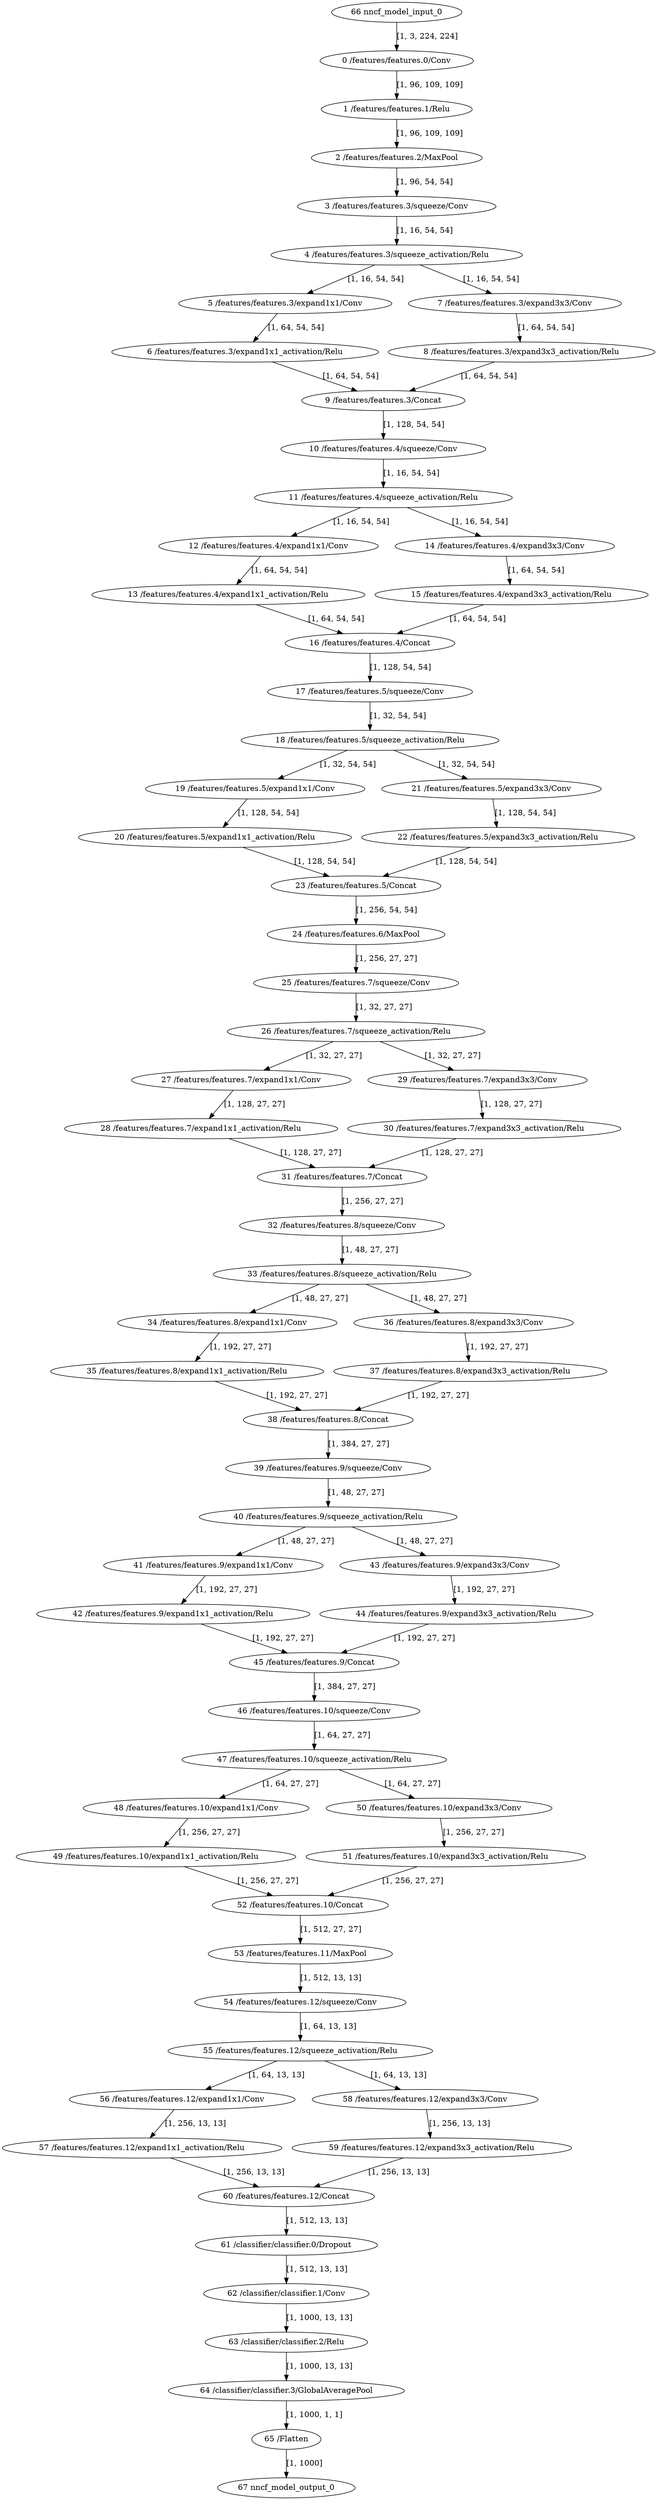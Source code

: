 strict digraph  {
"0 /features/features.0/Conv" [id=0, type=Conv];
"1 /features/features.1/Relu" [id=1, type=Relu];
"2 /features/features.2/MaxPool" [id=2, type=MaxPool];
"3 /features/features.3/squeeze/Conv" [id=3, type=Conv];
"4 /features/features.3/squeeze_activation/Relu" [id=4, type=Relu];
"5 /features/features.3/expand1x1/Conv" [id=5, type=Conv];
"6 /features/features.3/expand1x1_activation/Relu" [id=6, type=Relu];
"7 /features/features.3/expand3x3/Conv" [id=7, type=Conv];
"8 /features/features.3/expand3x3_activation/Relu" [id=8, type=Relu];
"9 /features/features.3/Concat" [id=9, type=Concat];
"10 /features/features.4/squeeze/Conv" [id=10, type=Conv];
"11 /features/features.4/squeeze_activation/Relu" [id=11, type=Relu];
"12 /features/features.4/expand1x1/Conv" [id=12, type=Conv];
"13 /features/features.4/expand1x1_activation/Relu" [id=13, type=Relu];
"14 /features/features.4/expand3x3/Conv" [id=14, type=Conv];
"15 /features/features.4/expand3x3_activation/Relu" [id=15, type=Relu];
"16 /features/features.4/Concat" [id=16, type=Concat];
"17 /features/features.5/squeeze/Conv" [id=17, type=Conv];
"18 /features/features.5/squeeze_activation/Relu" [id=18, type=Relu];
"19 /features/features.5/expand1x1/Conv" [id=19, type=Conv];
"20 /features/features.5/expand1x1_activation/Relu" [id=20, type=Relu];
"21 /features/features.5/expand3x3/Conv" [id=21, type=Conv];
"22 /features/features.5/expand3x3_activation/Relu" [id=22, type=Relu];
"23 /features/features.5/Concat" [id=23, type=Concat];
"24 /features/features.6/MaxPool" [id=24, type=MaxPool];
"25 /features/features.7/squeeze/Conv" [id=25, type=Conv];
"26 /features/features.7/squeeze_activation/Relu" [id=26, type=Relu];
"27 /features/features.7/expand1x1/Conv" [id=27, type=Conv];
"28 /features/features.7/expand1x1_activation/Relu" [id=28, type=Relu];
"29 /features/features.7/expand3x3/Conv" [id=29, type=Conv];
"30 /features/features.7/expand3x3_activation/Relu" [id=30, type=Relu];
"31 /features/features.7/Concat" [id=31, type=Concat];
"32 /features/features.8/squeeze/Conv" [id=32, type=Conv];
"33 /features/features.8/squeeze_activation/Relu" [id=33, type=Relu];
"34 /features/features.8/expand1x1/Conv" [id=34, type=Conv];
"35 /features/features.8/expand1x1_activation/Relu" [id=35, type=Relu];
"36 /features/features.8/expand3x3/Conv" [id=36, type=Conv];
"37 /features/features.8/expand3x3_activation/Relu" [id=37, type=Relu];
"38 /features/features.8/Concat" [id=38, type=Concat];
"39 /features/features.9/squeeze/Conv" [id=39, type=Conv];
"40 /features/features.9/squeeze_activation/Relu" [id=40, type=Relu];
"41 /features/features.9/expand1x1/Conv" [id=41, type=Conv];
"42 /features/features.9/expand1x1_activation/Relu" [id=42, type=Relu];
"43 /features/features.9/expand3x3/Conv" [id=43, type=Conv];
"44 /features/features.9/expand3x3_activation/Relu" [id=44, type=Relu];
"45 /features/features.9/Concat" [id=45, type=Concat];
"46 /features/features.10/squeeze/Conv" [id=46, type=Conv];
"47 /features/features.10/squeeze_activation/Relu" [id=47, type=Relu];
"48 /features/features.10/expand1x1/Conv" [id=48, type=Conv];
"49 /features/features.10/expand1x1_activation/Relu" [id=49, type=Relu];
"50 /features/features.10/expand3x3/Conv" [id=50, type=Conv];
"51 /features/features.10/expand3x3_activation/Relu" [id=51, type=Relu];
"52 /features/features.10/Concat" [id=52, type=Concat];
"53 /features/features.11/MaxPool" [id=53, type=MaxPool];
"54 /features/features.12/squeeze/Conv" [id=54, type=Conv];
"55 /features/features.12/squeeze_activation/Relu" [id=55, type=Relu];
"56 /features/features.12/expand1x1/Conv" [id=56, type=Conv];
"57 /features/features.12/expand1x1_activation/Relu" [id=57, type=Relu];
"58 /features/features.12/expand3x3/Conv" [id=58, type=Conv];
"59 /features/features.12/expand3x3_activation/Relu" [id=59, type=Relu];
"60 /features/features.12/Concat" [id=60, type=Concat];
"61 /classifier/classifier.0/Dropout" [id=61, type=Dropout];
"62 /classifier/classifier.1/Conv" [id=62, type=Conv];
"63 /classifier/classifier.2/Relu" [id=63, type=Relu];
"64 /classifier/classifier.3/GlobalAveragePool" [id=64, type=GlobalAveragePool];
"65 /Flatten" [id=65, type=Flatten];
"66 nncf_model_input_0" [id=66, type=nncf_model_input];
"67 nncf_model_output_0" [id=67, type=nncf_model_output];
"0 /features/features.0/Conv" -> "1 /features/features.1/Relu"  [label="[1, 96, 109, 109]", style=solid];
"1 /features/features.1/Relu" -> "2 /features/features.2/MaxPool"  [label="[1, 96, 109, 109]", style=solid];
"2 /features/features.2/MaxPool" -> "3 /features/features.3/squeeze/Conv"  [label="[1, 96, 54, 54]", style=solid];
"3 /features/features.3/squeeze/Conv" -> "4 /features/features.3/squeeze_activation/Relu"  [label="[1, 16, 54, 54]", style=solid];
"4 /features/features.3/squeeze_activation/Relu" -> "5 /features/features.3/expand1x1/Conv"  [label="[1, 16, 54, 54]", style=solid];
"4 /features/features.3/squeeze_activation/Relu" -> "7 /features/features.3/expand3x3/Conv"  [label="[1, 16, 54, 54]", style=solid];
"5 /features/features.3/expand1x1/Conv" -> "6 /features/features.3/expand1x1_activation/Relu"  [label="[1, 64, 54, 54]", style=solid];
"6 /features/features.3/expand1x1_activation/Relu" -> "9 /features/features.3/Concat"  [label="[1, 64, 54, 54]", style=solid];
"7 /features/features.3/expand3x3/Conv" -> "8 /features/features.3/expand3x3_activation/Relu"  [label="[1, 64, 54, 54]", style=solid];
"8 /features/features.3/expand3x3_activation/Relu" -> "9 /features/features.3/Concat"  [label="[1, 64, 54, 54]", style=solid];
"9 /features/features.3/Concat" -> "10 /features/features.4/squeeze/Conv"  [label="[1, 128, 54, 54]", style=solid];
"10 /features/features.4/squeeze/Conv" -> "11 /features/features.4/squeeze_activation/Relu"  [label="[1, 16, 54, 54]", style=solid];
"11 /features/features.4/squeeze_activation/Relu" -> "12 /features/features.4/expand1x1/Conv"  [label="[1, 16, 54, 54]", style=solid];
"11 /features/features.4/squeeze_activation/Relu" -> "14 /features/features.4/expand3x3/Conv"  [label="[1, 16, 54, 54]", style=solid];
"12 /features/features.4/expand1x1/Conv" -> "13 /features/features.4/expand1x1_activation/Relu"  [label="[1, 64, 54, 54]", style=solid];
"13 /features/features.4/expand1x1_activation/Relu" -> "16 /features/features.4/Concat"  [label="[1, 64, 54, 54]", style=solid];
"14 /features/features.4/expand3x3/Conv" -> "15 /features/features.4/expand3x3_activation/Relu"  [label="[1, 64, 54, 54]", style=solid];
"15 /features/features.4/expand3x3_activation/Relu" -> "16 /features/features.4/Concat"  [label="[1, 64, 54, 54]", style=solid];
"16 /features/features.4/Concat" -> "17 /features/features.5/squeeze/Conv"  [label="[1, 128, 54, 54]", style=solid];
"17 /features/features.5/squeeze/Conv" -> "18 /features/features.5/squeeze_activation/Relu"  [label="[1, 32, 54, 54]", style=solid];
"18 /features/features.5/squeeze_activation/Relu" -> "19 /features/features.5/expand1x1/Conv"  [label="[1, 32, 54, 54]", style=solid];
"18 /features/features.5/squeeze_activation/Relu" -> "21 /features/features.5/expand3x3/Conv"  [label="[1, 32, 54, 54]", style=solid];
"19 /features/features.5/expand1x1/Conv" -> "20 /features/features.5/expand1x1_activation/Relu"  [label="[1, 128, 54, 54]", style=solid];
"20 /features/features.5/expand1x1_activation/Relu" -> "23 /features/features.5/Concat"  [label="[1, 128, 54, 54]", style=solid];
"21 /features/features.5/expand3x3/Conv" -> "22 /features/features.5/expand3x3_activation/Relu"  [label="[1, 128, 54, 54]", style=solid];
"22 /features/features.5/expand3x3_activation/Relu" -> "23 /features/features.5/Concat"  [label="[1, 128, 54, 54]", style=solid];
"23 /features/features.5/Concat" -> "24 /features/features.6/MaxPool"  [label="[1, 256, 54, 54]", style=solid];
"24 /features/features.6/MaxPool" -> "25 /features/features.7/squeeze/Conv"  [label="[1, 256, 27, 27]", style=solid];
"25 /features/features.7/squeeze/Conv" -> "26 /features/features.7/squeeze_activation/Relu"  [label="[1, 32, 27, 27]", style=solid];
"26 /features/features.7/squeeze_activation/Relu" -> "27 /features/features.7/expand1x1/Conv"  [label="[1, 32, 27, 27]", style=solid];
"26 /features/features.7/squeeze_activation/Relu" -> "29 /features/features.7/expand3x3/Conv"  [label="[1, 32, 27, 27]", style=solid];
"27 /features/features.7/expand1x1/Conv" -> "28 /features/features.7/expand1x1_activation/Relu"  [label="[1, 128, 27, 27]", style=solid];
"28 /features/features.7/expand1x1_activation/Relu" -> "31 /features/features.7/Concat"  [label="[1, 128, 27, 27]", style=solid];
"29 /features/features.7/expand3x3/Conv" -> "30 /features/features.7/expand3x3_activation/Relu"  [label="[1, 128, 27, 27]", style=solid];
"30 /features/features.7/expand3x3_activation/Relu" -> "31 /features/features.7/Concat"  [label="[1, 128, 27, 27]", style=solid];
"31 /features/features.7/Concat" -> "32 /features/features.8/squeeze/Conv"  [label="[1, 256, 27, 27]", style=solid];
"32 /features/features.8/squeeze/Conv" -> "33 /features/features.8/squeeze_activation/Relu"  [label="[1, 48, 27, 27]", style=solid];
"33 /features/features.8/squeeze_activation/Relu" -> "34 /features/features.8/expand1x1/Conv"  [label="[1, 48, 27, 27]", style=solid];
"33 /features/features.8/squeeze_activation/Relu" -> "36 /features/features.8/expand3x3/Conv"  [label="[1, 48, 27, 27]", style=solid];
"34 /features/features.8/expand1x1/Conv" -> "35 /features/features.8/expand1x1_activation/Relu"  [label="[1, 192, 27, 27]", style=solid];
"35 /features/features.8/expand1x1_activation/Relu" -> "38 /features/features.8/Concat"  [label="[1, 192, 27, 27]", style=solid];
"36 /features/features.8/expand3x3/Conv" -> "37 /features/features.8/expand3x3_activation/Relu"  [label="[1, 192, 27, 27]", style=solid];
"37 /features/features.8/expand3x3_activation/Relu" -> "38 /features/features.8/Concat"  [label="[1, 192, 27, 27]", style=solid];
"38 /features/features.8/Concat" -> "39 /features/features.9/squeeze/Conv"  [label="[1, 384, 27, 27]", style=solid];
"39 /features/features.9/squeeze/Conv" -> "40 /features/features.9/squeeze_activation/Relu"  [label="[1, 48, 27, 27]", style=solid];
"40 /features/features.9/squeeze_activation/Relu" -> "41 /features/features.9/expand1x1/Conv"  [label="[1, 48, 27, 27]", style=solid];
"40 /features/features.9/squeeze_activation/Relu" -> "43 /features/features.9/expand3x3/Conv"  [label="[1, 48, 27, 27]", style=solid];
"41 /features/features.9/expand1x1/Conv" -> "42 /features/features.9/expand1x1_activation/Relu"  [label="[1, 192, 27, 27]", style=solid];
"42 /features/features.9/expand1x1_activation/Relu" -> "45 /features/features.9/Concat"  [label="[1, 192, 27, 27]", style=solid];
"43 /features/features.9/expand3x3/Conv" -> "44 /features/features.9/expand3x3_activation/Relu"  [label="[1, 192, 27, 27]", style=solid];
"44 /features/features.9/expand3x3_activation/Relu" -> "45 /features/features.9/Concat"  [label="[1, 192, 27, 27]", style=solid];
"45 /features/features.9/Concat" -> "46 /features/features.10/squeeze/Conv"  [label="[1, 384, 27, 27]", style=solid];
"46 /features/features.10/squeeze/Conv" -> "47 /features/features.10/squeeze_activation/Relu"  [label="[1, 64, 27, 27]", style=solid];
"47 /features/features.10/squeeze_activation/Relu" -> "48 /features/features.10/expand1x1/Conv"  [label="[1, 64, 27, 27]", style=solid];
"47 /features/features.10/squeeze_activation/Relu" -> "50 /features/features.10/expand3x3/Conv"  [label="[1, 64, 27, 27]", style=solid];
"48 /features/features.10/expand1x1/Conv" -> "49 /features/features.10/expand1x1_activation/Relu"  [label="[1, 256, 27, 27]", style=solid];
"49 /features/features.10/expand1x1_activation/Relu" -> "52 /features/features.10/Concat"  [label="[1, 256, 27, 27]", style=solid];
"50 /features/features.10/expand3x3/Conv" -> "51 /features/features.10/expand3x3_activation/Relu"  [label="[1, 256, 27, 27]", style=solid];
"51 /features/features.10/expand3x3_activation/Relu" -> "52 /features/features.10/Concat"  [label="[1, 256, 27, 27]", style=solid];
"52 /features/features.10/Concat" -> "53 /features/features.11/MaxPool"  [label="[1, 512, 27, 27]", style=solid];
"53 /features/features.11/MaxPool" -> "54 /features/features.12/squeeze/Conv"  [label="[1, 512, 13, 13]", style=solid];
"54 /features/features.12/squeeze/Conv" -> "55 /features/features.12/squeeze_activation/Relu"  [label="[1, 64, 13, 13]", style=solid];
"55 /features/features.12/squeeze_activation/Relu" -> "56 /features/features.12/expand1x1/Conv"  [label="[1, 64, 13, 13]", style=solid];
"55 /features/features.12/squeeze_activation/Relu" -> "58 /features/features.12/expand3x3/Conv"  [label="[1, 64, 13, 13]", style=solid];
"56 /features/features.12/expand1x1/Conv" -> "57 /features/features.12/expand1x1_activation/Relu"  [label="[1, 256, 13, 13]", style=solid];
"57 /features/features.12/expand1x1_activation/Relu" -> "60 /features/features.12/Concat"  [label="[1, 256, 13, 13]", style=solid];
"58 /features/features.12/expand3x3/Conv" -> "59 /features/features.12/expand3x3_activation/Relu"  [label="[1, 256, 13, 13]", style=solid];
"59 /features/features.12/expand3x3_activation/Relu" -> "60 /features/features.12/Concat"  [label="[1, 256, 13, 13]", style=solid];
"60 /features/features.12/Concat" -> "61 /classifier/classifier.0/Dropout"  [label="[1, 512, 13, 13]", style=solid];
"61 /classifier/classifier.0/Dropout" -> "62 /classifier/classifier.1/Conv"  [label="[1, 512, 13, 13]", style=solid];
"62 /classifier/classifier.1/Conv" -> "63 /classifier/classifier.2/Relu"  [label="[1, 1000, 13, 13]", style=solid];
"63 /classifier/classifier.2/Relu" -> "64 /classifier/classifier.3/GlobalAveragePool"  [label="[1, 1000, 13, 13]", style=solid];
"64 /classifier/classifier.3/GlobalAveragePool" -> "65 /Flatten"  [label="[1, 1000, 1, 1]", style=solid];
"65 /Flatten" -> "67 nncf_model_output_0"  [label="[1, 1000]", style=solid];
"66 nncf_model_input_0" -> "0 /features/features.0/Conv"  [label="[1, 3, 224, 224]", style=solid];
}
